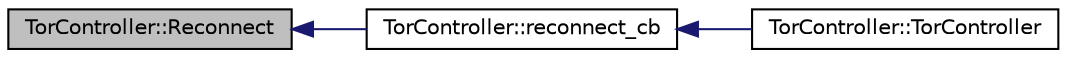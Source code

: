digraph "TorController::Reconnect"
{
  edge [fontname="Helvetica",fontsize="10",labelfontname="Helvetica",labelfontsize="10"];
  node [fontname="Helvetica",fontsize="10",shape=record];
  rankdir="LR";
  Node539 [label="TorController::Reconnect",height=0.2,width=0.4,color="black", fillcolor="grey75", style="filled", fontcolor="black"];
  Node539 -> Node540 [dir="back",color="midnightblue",fontsize="10",style="solid",fontname="Helvetica"];
  Node540 [label="TorController::reconnect_cb",height=0.2,width=0.4,color="black", fillcolor="white", style="filled",URL="$da/dd9/class_tor_controller.html#a2fa9614b4fa0e24c57f443b3c56f835c",tooltip="Callback for reconnect timer. "];
  Node540 -> Node541 [dir="back",color="midnightblue",fontsize="10",style="solid",fontname="Helvetica"];
  Node541 [label="TorController::TorController",height=0.2,width=0.4,color="black", fillcolor="white", style="filled",URL="$da/dd9/class_tor_controller.html#ab38d90df15a9e3f2c6e1f4f24073a64e"];
}
